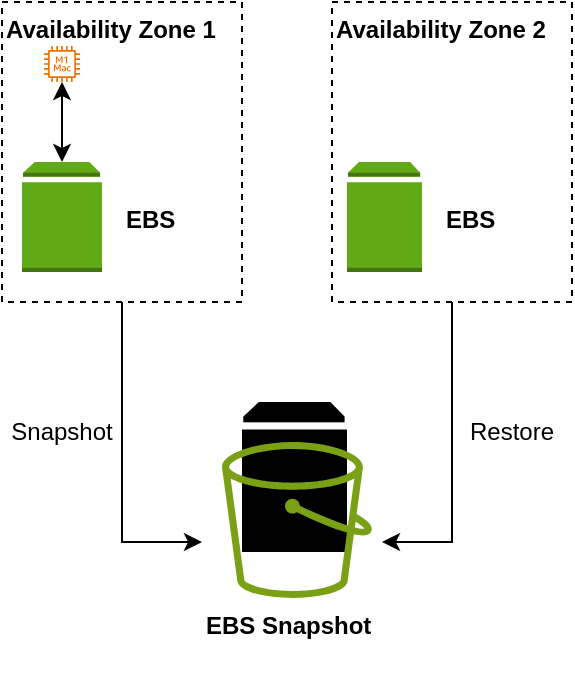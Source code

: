 <mxfile version="28.0.7">
  <diagram name="Page-1" id="CVoORNoggcoFrB74OBPZ">
    <mxGraphModel dx="834" dy="530" grid="1" gridSize="10" guides="1" tooltips="1" connect="1" arrows="1" fold="1" page="1" pageScale="1" pageWidth="850" pageHeight="1100" math="0" shadow="0">
      <root>
        <mxCell id="0" />
        <mxCell id="1" parent="0" />
        <mxCell id="0l4vLbgxdoMcmCDlwoxJ-4" style="edgeStyle=orthogonalEdgeStyle;rounded=0;orthogonalLoop=1;jettySize=auto;html=1;" edge="1" parent="1" source="hLbKOVUEcP9RsFNTy1hX-2">
          <mxGeometry relative="1" as="geometry">
            <mxPoint x="260" y="310" as="targetPoint" />
            <Array as="points">
              <mxPoint x="220" y="310" />
            </Array>
          </mxGeometry>
        </mxCell>
        <mxCell id="hLbKOVUEcP9RsFNTy1hX-2" value="" style="rounded=0;whiteSpace=wrap;html=1;rotation=-90;dashed=1;" parent="1" vertex="1">
          <mxGeometry x="145" y="55" width="150" height="120" as="geometry" />
        </mxCell>
        <mxCell id="hLbKOVUEcP9RsFNTy1hX-3" value="" style="outlineConnect=0;dashed=0;verticalLabelPosition=bottom;verticalAlign=top;align=center;html=1;shape=mxgraph.aws3.volume;fillColor=#60a917;fontColor=#ffffff;strokeColor=#2D7600;" parent="1" vertex="1">
          <mxGeometry x="170" y="120" width="40" height="55" as="geometry" />
        </mxCell>
        <mxCell id="hLbKOVUEcP9RsFNTy1hX-5" value="Availability Zone 1" style="text;whiteSpace=wrap;fontStyle=1" parent="1" vertex="1">
          <mxGeometry x="160" y="40" width="120" height="40" as="geometry" />
        </mxCell>
        <mxCell id="hLbKOVUEcP9RsFNTy1hX-6" value="EBS" style="text;whiteSpace=wrap;fontStyle=1" parent="1" vertex="1">
          <mxGeometry x="220" y="135" width="37.5" height="40" as="geometry" />
        </mxCell>
        <mxCell id="0l4vLbgxdoMcmCDlwoxJ-5" style="edgeStyle=orthogonalEdgeStyle;rounded=0;orthogonalLoop=1;jettySize=auto;html=1;" edge="1" parent="1" source="hLbKOVUEcP9RsFNTy1hX-7">
          <mxGeometry relative="1" as="geometry">
            <mxPoint x="350" y="310" as="targetPoint" />
            <Array as="points">
              <mxPoint x="385" y="310" />
              <mxPoint x="350" y="310" />
            </Array>
          </mxGeometry>
        </mxCell>
        <mxCell id="hLbKOVUEcP9RsFNTy1hX-7" value="" style="rounded=0;whiteSpace=wrap;html=1;rotation=-90;dashed=1;" parent="1" vertex="1">
          <mxGeometry x="310" y="55" width="150" height="120" as="geometry" />
        </mxCell>
        <mxCell id="hLbKOVUEcP9RsFNTy1hX-8" value="" style="outlineConnect=0;dashed=0;verticalLabelPosition=bottom;verticalAlign=top;align=center;html=1;shape=mxgraph.aws3.volume;fillColor=#60a917;fontColor=#ffffff;strokeColor=#2D7600;" parent="1" vertex="1">
          <mxGeometry x="332.5" y="120" width="37.5" height="55" as="geometry" />
        </mxCell>
        <mxCell id="hLbKOVUEcP9RsFNTy1hX-9" value="Availability Zone 2" style="text;whiteSpace=wrap;fontStyle=1" parent="1" vertex="1">
          <mxGeometry x="325" y="40" width="120" height="40" as="geometry" />
        </mxCell>
        <mxCell id="hLbKOVUEcP9RsFNTy1hX-10" value="EBS" style="text;whiteSpace=wrap;fontStyle=1" parent="1" vertex="1">
          <mxGeometry x="380" y="135" width="37.5" height="40" as="geometry" />
        </mxCell>
        <mxCell id="hLbKOVUEcP9RsFNTy1hX-12" value="" style="outlineConnect=0;dashed=0;verticalLabelPosition=bottom;verticalAlign=top;align=center;html=1;shape=mxgraph.aws3.volume;fillColor=light-dark(#FFFFFF,#2EFF30);fontColor=#ffffff;strokeColor=#005700;gradientColor=default;" parent="1" vertex="1">
          <mxGeometry x="280" y="240" width="52.5" height="75" as="geometry" />
        </mxCell>
        <mxCell id="hLbKOVUEcP9RsFNTy1hX-11" value="" style="sketch=0;outlineConnect=0;fontColor=#232F3E;gradientColor=none;fillColor=#7AA116;strokeColor=light-dark(#000000,#0A0A0A);dashed=0;verticalLabelPosition=bottom;verticalAlign=top;align=center;html=1;fontSize=12;fontStyle=0;aspect=fixed;pointerEvents=1;shape=mxgraph.aws4.bucket;strokeWidth=10;perimeterSpacing=3;" parent="1" vertex="1">
          <mxGeometry x="270" y="260" width="75" height="78" as="geometry" />
        </mxCell>
        <mxCell id="0l4vLbgxdoMcmCDlwoxJ-1" value="EBS Snapshot" style="text;whiteSpace=wrap;fontStyle=1" vertex="1" parent="1">
          <mxGeometry x="260" y="338" width="120" height="40" as="geometry" />
        </mxCell>
        <mxCell id="0l4vLbgxdoMcmCDlwoxJ-6" value="" style="sketch=0;outlineConnect=0;fontColor=#232F3E;gradientColor=none;fillColor=#ED7100;strokeColor=none;dashed=0;verticalLabelPosition=bottom;verticalAlign=top;align=center;html=1;fontSize=12;fontStyle=0;aspect=fixed;pointerEvents=1;shape=mxgraph.aws4.ec2_m1_mac_instance;" vertex="1" parent="1">
          <mxGeometry x="181" y="62" width="18" height="18" as="geometry" />
        </mxCell>
        <mxCell id="0l4vLbgxdoMcmCDlwoxJ-7" value="" style="endArrow=classic;startArrow=classic;html=1;rounded=0;exitX=0.5;exitY=0;exitDx=0;exitDy=0;exitPerimeter=0;" edge="1" parent="1" source="hLbKOVUEcP9RsFNTy1hX-3">
          <mxGeometry width="50" height="50" relative="1" as="geometry">
            <mxPoint x="150" y="120" as="sourcePoint" />
            <mxPoint x="190" y="80" as="targetPoint" />
          </mxGeometry>
        </mxCell>
        <mxCell id="0l4vLbgxdoMcmCDlwoxJ-8" value="Snapshot" style="text;html=1;align=center;verticalAlign=middle;whiteSpace=wrap;rounded=0;" vertex="1" parent="1">
          <mxGeometry x="160" y="240" width="60" height="30" as="geometry" />
        </mxCell>
        <mxCell id="0l4vLbgxdoMcmCDlwoxJ-9" value="Restore" style="text;html=1;align=center;verticalAlign=middle;whiteSpace=wrap;rounded=0;" vertex="1" parent="1">
          <mxGeometry x="385" y="240" width="60" height="30" as="geometry" />
        </mxCell>
      </root>
    </mxGraphModel>
  </diagram>
</mxfile>
